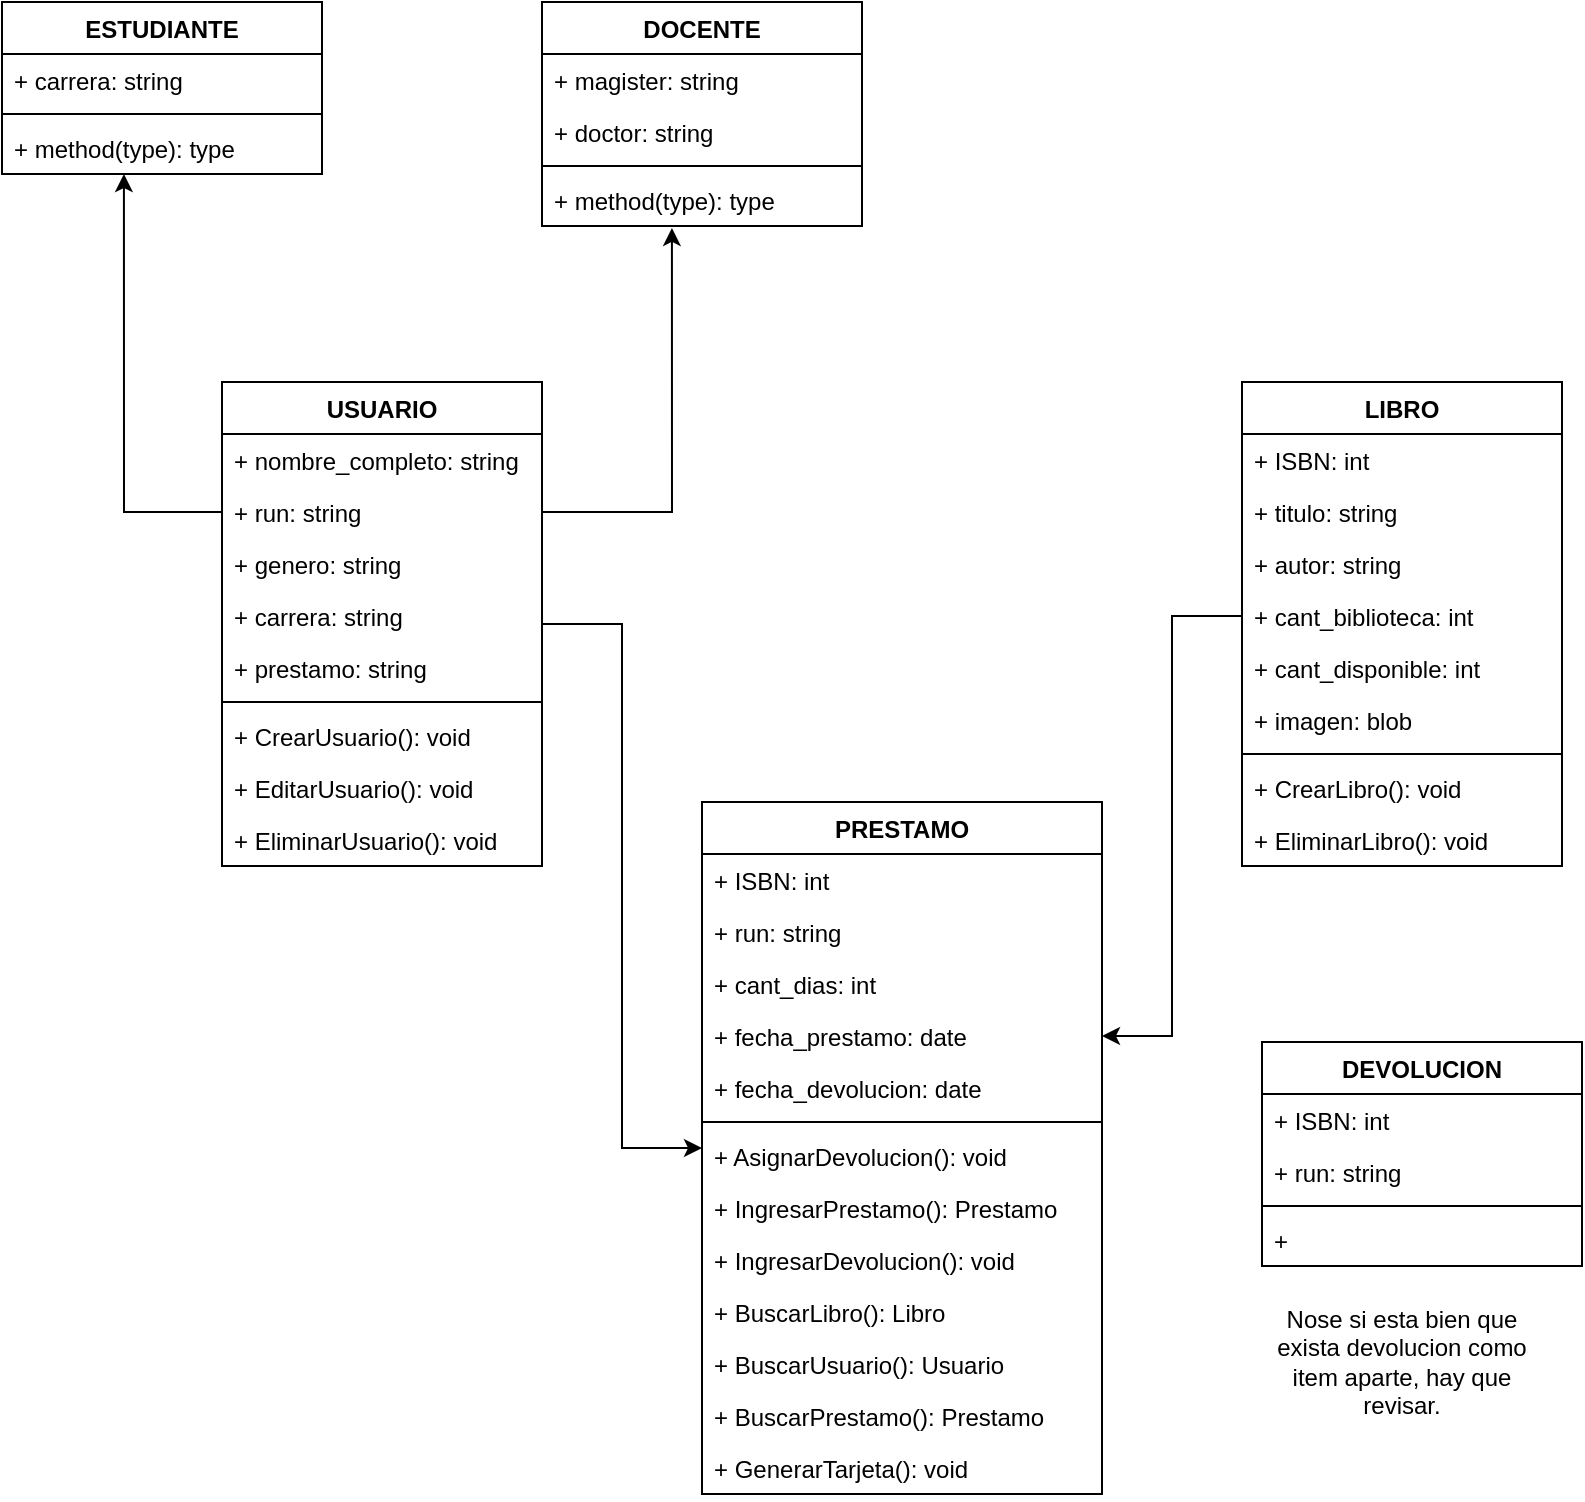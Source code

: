 <mxfile version="20.3.0" type="device" pages="3"><diagram id="mNgIBa38I0x3JVY9VRNn" name="Página-1"><mxGraphModel dx="1662" dy="865" grid="1" gridSize="10" guides="1" tooltips="1" connect="1" arrows="1" fold="1" page="1" pageScale="1" pageWidth="827" pageHeight="1169" math="0" shadow="0"><root><mxCell id="0"/><mxCell id="1" parent="0"/><mxCell id="Ks_kOupfCcNhYlyn3guV-5" value="DOCENTE" style="swimlane;fontStyle=1;align=center;verticalAlign=top;childLayout=stackLayout;horizontal=1;startSize=26;horizontalStack=0;resizeParent=1;resizeParentMax=0;resizeLast=0;collapsible=1;marginBottom=0;" parent="1" vertex="1"><mxGeometry x="280" y="40" width="160" height="112" as="geometry"/></mxCell><mxCell id="Ks_kOupfCcNhYlyn3guV-6" value="+ magister: string" style="text;strokeColor=none;fillColor=none;align=left;verticalAlign=top;spacingLeft=4;spacingRight=4;overflow=hidden;rotatable=0;points=[[0,0.5],[1,0.5]];portConstraint=eastwest;" parent="Ks_kOupfCcNhYlyn3guV-5" vertex="1"><mxGeometry y="26" width="160" height="26" as="geometry"/></mxCell><mxCell id="Ks_kOupfCcNhYlyn3guV-21" value="+ doctor: string" style="text;strokeColor=none;fillColor=none;align=left;verticalAlign=top;spacingLeft=4;spacingRight=4;overflow=hidden;rotatable=0;points=[[0,0.5],[1,0.5]];portConstraint=eastwest;" parent="Ks_kOupfCcNhYlyn3guV-5" vertex="1"><mxGeometry y="52" width="160" height="26" as="geometry"/></mxCell><mxCell id="Ks_kOupfCcNhYlyn3guV-7" value="" style="line;strokeWidth=1;fillColor=none;align=left;verticalAlign=middle;spacingTop=-1;spacingLeft=3;spacingRight=3;rotatable=0;labelPosition=right;points=[];portConstraint=eastwest;strokeColor=inherit;" parent="Ks_kOupfCcNhYlyn3guV-5" vertex="1"><mxGeometry y="78" width="160" height="8" as="geometry"/></mxCell><mxCell id="Ks_kOupfCcNhYlyn3guV-8" value="+ method(type): type" style="text;strokeColor=none;fillColor=none;align=left;verticalAlign=top;spacingLeft=4;spacingRight=4;overflow=hidden;rotatable=0;points=[[0,0.5],[1,0.5]];portConstraint=eastwest;" parent="Ks_kOupfCcNhYlyn3guV-5" vertex="1"><mxGeometry y="86" width="160" height="26" as="geometry"/></mxCell><mxCell id="Ks_kOupfCcNhYlyn3guV-9" value="ESTUDIANTE" style="swimlane;fontStyle=1;align=center;verticalAlign=top;childLayout=stackLayout;horizontal=1;startSize=26;horizontalStack=0;resizeParent=1;resizeParentMax=0;resizeLast=0;collapsible=1;marginBottom=0;" parent="1" vertex="1"><mxGeometry x="10" y="40" width="160" height="86" as="geometry"/></mxCell><mxCell id="Ks_kOupfCcNhYlyn3guV-39" value="+ carrera: string" style="text;strokeColor=none;fillColor=none;align=left;verticalAlign=top;spacingLeft=4;spacingRight=4;overflow=hidden;rotatable=0;points=[[0,0.5],[1,0.5]];portConstraint=eastwest;" parent="Ks_kOupfCcNhYlyn3guV-9" vertex="1"><mxGeometry y="26" width="160" height="26" as="geometry"/></mxCell><mxCell id="Ks_kOupfCcNhYlyn3guV-11" value="" style="line;strokeWidth=1;fillColor=none;align=left;verticalAlign=middle;spacingTop=-1;spacingLeft=3;spacingRight=3;rotatable=0;labelPosition=right;points=[];portConstraint=eastwest;strokeColor=inherit;" parent="Ks_kOupfCcNhYlyn3guV-9" vertex="1"><mxGeometry y="52" width="160" height="8" as="geometry"/></mxCell><mxCell id="Ks_kOupfCcNhYlyn3guV-12" value="+ method(type): type" style="text;strokeColor=none;fillColor=none;align=left;verticalAlign=top;spacingLeft=4;spacingRight=4;overflow=hidden;rotatable=0;points=[[0,0.5],[1,0.5]];portConstraint=eastwest;" parent="Ks_kOupfCcNhYlyn3guV-9" vertex="1"><mxGeometry y="60" width="160" height="26" as="geometry"/></mxCell><mxCell id="ywiuVshDL7w90yFbQGKG-34" value="" style="edgeStyle=orthogonalEdgeStyle;rounded=0;orthogonalLoop=1;jettySize=auto;html=1;" edge="1" parent="1" source="Ks_kOupfCcNhYlyn3guV-13" target="ywiuVshDL7w90yFbQGKG-24"><mxGeometry relative="1" as="geometry"/></mxCell><mxCell id="Ks_kOupfCcNhYlyn3guV-13" value="USUARIO" style="swimlane;fontStyle=1;align=center;verticalAlign=top;childLayout=stackLayout;horizontal=1;startSize=26;horizontalStack=0;resizeParent=1;resizeParentMax=0;resizeLast=0;collapsible=1;marginBottom=0;" parent="1" vertex="1"><mxGeometry x="120" y="230" width="160" height="242" as="geometry"/></mxCell><mxCell id="Ks_kOupfCcNhYlyn3guV-14" value="+ nombre_completo: string" style="text;strokeColor=none;fillColor=none;align=left;verticalAlign=top;spacingLeft=4;spacingRight=4;overflow=hidden;rotatable=0;points=[[0,0.5],[1,0.5]];portConstraint=eastwest;" parent="Ks_kOupfCcNhYlyn3guV-13" vertex="1"><mxGeometry y="26" width="160" height="26" as="geometry"/></mxCell><mxCell id="Ks_kOupfCcNhYlyn3guV-40" value="+ run: string" style="text;strokeColor=none;fillColor=none;align=left;verticalAlign=top;spacingLeft=4;spacingRight=4;overflow=hidden;rotatable=0;points=[[0,0.5],[1,0.5]];portConstraint=eastwest;" parent="Ks_kOupfCcNhYlyn3guV-13" vertex="1"><mxGeometry y="52" width="160" height="26" as="geometry"/></mxCell><mxCell id="Ks_kOupfCcNhYlyn3guV-41" value="+ genero: string" style="text;strokeColor=none;fillColor=none;align=left;verticalAlign=top;spacingLeft=4;spacingRight=4;overflow=hidden;rotatable=0;points=[[0,0.5],[1,0.5]];portConstraint=eastwest;" parent="Ks_kOupfCcNhYlyn3guV-13" vertex="1"><mxGeometry y="78" width="160" height="26" as="geometry"/></mxCell><mxCell id="ywiuVshDL7w90yFbQGKG-3" value="+ carrera: string" style="text;strokeColor=none;fillColor=none;align=left;verticalAlign=top;spacingLeft=4;spacingRight=4;overflow=hidden;rotatable=0;points=[[0,0.5],[1,0.5]];portConstraint=eastwest;" vertex="1" parent="Ks_kOupfCcNhYlyn3guV-13"><mxGeometry y="104" width="160" height="26" as="geometry"/></mxCell><mxCell id="ywiuVshDL7w90yFbQGKG-4" value="+ prestamo: string" style="text;strokeColor=none;fillColor=none;align=left;verticalAlign=top;spacingLeft=4;spacingRight=4;overflow=hidden;rotatable=0;points=[[0,0.5],[1,0.5]];portConstraint=eastwest;" vertex="1" parent="Ks_kOupfCcNhYlyn3guV-13"><mxGeometry y="130" width="160" height="26" as="geometry"/></mxCell><mxCell id="Ks_kOupfCcNhYlyn3guV-15" value="" style="line;strokeWidth=1;fillColor=none;align=left;verticalAlign=middle;spacingTop=-1;spacingLeft=3;spacingRight=3;rotatable=0;labelPosition=right;points=[];portConstraint=eastwest;strokeColor=inherit;" parent="Ks_kOupfCcNhYlyn3guV-13" vertex="1"><mxGeometry y="156" width="160" height="8" as="geometry"/></mxCell><mxCell id="Ks_kOupfCcNhYlyn3guV-16" value="+ CrearUsuario(): void" style="text;strokeColor=none;fillColor=none;align=left;verticalAlign=top;spacingLeft=4;spacingRight=4;overflow=hidden;rotatable=0;points=[[0,0.5],[1,0.5]];portConstraint=eastwest;" parent="Ks_kOupfCcNhYlyn3guV-13" vertex="1"><mxGeometry y="164" width="160" height="26" as="geometry"/></mxCell><mxCell id="ywiuVshDL7w90yFbQGKG-5" value="+ EditarUsuario(): void" style="text;strokeColor=none;fillColor=none;align=left;verticalAlign=top;spacingLeft=4;spacingRight=4;overflow=hidden;rotatable=0;points=[[0,0.5],[1,0.5]];portConstraint=eastwest;" vertex="1" parent="Ks_kOupfCcNhYlyn3guV-13"><mxGeometry y="190" width="160" height="26" as="geometry"/></mxCell><mxCell id="ywiuVshDL7w90yFbQGKG-6" value="+ EliminarUsuario(): void" style="text;strokeColor=none;fillColor=none;align=left;verticalAlign=top;spacingLeft=4;spacingRight=4;overflow=hidden;rotatable=0;points=[[0,0.5],[1,0.5]];portConstraint=eastwest;" vertex="1" parent="Ks_kOupfCcNhYlyn3guV-13"><mxGeometry y="216" width="160" height="26" as="geometry"/></mxCell><mxCell id="Ks_kOupfCcNhYlyn3guV-17" value="LIBRO" style="swimlane;fontStyle=1;align=center;verticalAlign=top;childLayout=stackLayout;horizontal=1;startSize=26;horizontalStack=0;resizeParent=1;resizeParentMax=0;resizeLast=0;collapsible=1;marginBottom=0;" parent="1" vertex="1"><mxGeometry x="630" y="230" width="160" height="242" as="geometry"/></mxCell><mxCell id="Ks_kOupfCcNhYlyn3guV-18" value="+ ISBN: int" style="text;strokeColor=none;fillColor=none;align=left;verticalAlign=top;spacingLeft=4;spacingRight=4;overflow=hidden;rotatable=0;points=[[0,0.5],[1,0.5]];portConstraint=eastwest;" parent="Ks_kOupfCcNhYlyn3guV-17" vertex="1"><mxGeometry y="26" width="160" height="26" as="geometry"/></mxCell><mxCell id="ywiuVshDL7w90yFbQGKG-7" value="+ titulo: string" style="text;strokeColor=none;fillColor=none;align=left;verticalAlign=top;spacingLeft=4;spacingRight=4;overflow=hidden;rotatable=0;points=[[0,0.5],[1,0.5]];portConstraint=eastwest;" vertex="1" parent="Ks_kOupfCcNhYlyn3guV-17"><mxGeometry y="52" width="160" height="26" as="geometry"/></mxCell><mxCell id="ywiuVshDL7w90yFbQGKG-8" value="+ autor: string" style="text;strokeColor=none;fillColor=none;align=left;verticalAlign=top;spacingLeft=4;spacingRight=4;overflow=hidden;rotatable=0;points=[[0,0.5],[1,0.5]];portConstraint=eastwest;" vertex="1" parent="Ks_kOupfCcNhYlyn3guV-17"><mxGeometry y="78" width="160" height="26" as="geometry"/></mxCell><mxCell id="ywiuVshDL7w90yFbQGKG-9" value="+ cant_biblioteca: int" style="text;strokeColor=none;fillColor=none;align=left;verticalAlign=top;spacingLeft=4;spacingRight=4;overflow=hidden;rotatable=0;points=[[0,0.5],[1,0.5]];portConstraint=eastwest;" vertex="1" parent="Ks_kOupfCcNhYlyn3guV-17"><mxGeometry y="104" width="160" height="26" as="geometry"/></mxCell><mxCell id="ywiuVshDL7w90yFbQGKG-10" value="+ cant_disponible: int" style="text;strokeColor=none;fillColor=none;align=left;verticalAlign=top;spacingLeft=4;spacingRight=4;overflow=hidden;rotatable=0;points=[[0,0.5],[1,0.5]];portConstraint=eastwest;" vertex="1" parent="Ks_kOupfCcNhYlyn3guV-17"><mxGeometry y="130" width="160" height="26" as="geometry"/></mxCell><mxCell id="ywiuVshDL7w90yFbQGKG-11" value="+ imagen: blob " style="text;strokeColor=none;fillColor=none;align=left;verticalAlign=top;spacingLeft=4;spacingRight=4;overflow=hidden;rotatable=0;points=[[0,0.5],[1,0.5]];portConstraint=eastwest;" vertex="1" parent="Ks_kOupfCcNhYlyn3guV-17"><mxGeometry y="156" width="160" height="26" as="geometry"/></mxCell><mxCell id="Ks_kOupfCcNhYlyn3guV-19" value="" style="line;strokeWidth=1;fillColor=none;align=left;verticalAlign=middle;spacingTop=-1;spacingLeft=3;spacingRight=3;rotatable=0;labelPosition=right;points=[];portConstraint=eastwest;strokeColor=inherit;" parent="Ks_kOupfCcNhYlyn3guV-17" vertex="1"><mxGeometry y="182" width="160" height="8" as="geometry"/></mxCell><mxCell id="Ks_kOupfCcNhYlyn3guV-20" value="+ CrearLibro(): void" style="text;strokeColor=none;fillColor=none;align=left;verticalAlign=top;spacingLeft=4;spacingRight=4;overflow=hidden;rotatable=0;points=[[0,0.5],[1,0.5]];portConstraint=eastwest;" parent="Ks_kOupfCcNhYlyn3guV-17" vertex="1"><mxGeometry y="190" width="160" height="26" as="geometry"/></mxCell><mxCell id="ywiuVshDL7w90yFbQGKG-12" value="+ EliminarLibro(): void" style="text;strokeColor=none;fillColor=none;align=left;verticalAlign=top;spacingLeft=4;spacingRight=4;overflow=hidden;rotatable=0;points=[[0,0.5],[1,0.5]];portConstraint=eastwest;" vertex="1" parent="Ks_kOupfCcNhYlyn3guV-17"><mxGeometry y="216" width="160" height="26" as="geometry"/></mxCell><mxCell id="ywiuVshDL7w90yFbQGKG-1" style="edgeStyle=orthogonalEdgeStyle;rounded=0;orthogonalLoop=1;jettySize=auto;html=1;entryX=0.381;entryY=1;entryDx=0;entryDy=0;entryPerimeter=0;" edge="1" parent="1" source="Ks_kOupfCcNhYlyn3guV-40" target="Ks_kOupfCcNhYlyn3guV-12"><mxGeometry relative="1" as="geometry"><mxPoint x="50" y="190" as="targetPoint"/></mxGeometry></mxCell><mxCell id="ywiuVshDL7w90yFbQGKG-2" style="edgeStyle=orthogonalEdgeStyle;rounded=0;orthogonalLoop=1;jettySize=auto;html=1;entryX=0.406;entryY=1.038;entryDx=0;entryDy=0;entryPerimeter=0;" edge="1" parent="1" source="Ks_kOupfCcNhYlyn3guV-40" target="Ks_kOupfCcNhYlyn3guV-8"><mxGeometry relative="1" as="geometry"/></mxCell><mxCell id="ywiuVshDL7w90yFbQGKG-24" value="PRESTAMO" style="swimlane;fontStyle=1;align=center;verticalAlign=top;childLayout=stackLayout;horizontal=1;startSize=26;horizontalStack=0;resizeParent=1;resizeParentMax=0;resizeLast=0;collapsible=1;marginBottom=0;" vertex="1" parent="1"><mxGeometry x="360" y="440" width="200" height="346" as="geometry"/></mxCell><mxCell id="ywiuVshDL7w90yFbQGKG-25" value="+ ISBN: int" style="text;strokeColor=none;fillColor=none;align=left;verticalAlign=top;spacingLeft=4;spacingRight=4;overflow=hidden;rotatable=0;points=[[0,0.5],[1,0.5]];portConstraint=eastwest;" vertex="1" parent="ywiuVshDL7w90yFbQGKG-24"><mxGeometry y="26" width="200" height="26" as="geometry"/></mxCell><mxCell id="ywiuVshDL7w90yFbQGKG-26" value="+ run: string" style="text;strokeColor=none;fillColor=none;align=left;verticalAlign=top;spacingLeft=4;spacingRight=4;overflow=hidden;rotatable=0;points=[[0,0.5],[1,0.5]];portConstraint=eastwest;" vertex="1" parent="ywiuVshDL7w90yFbQGKG-24"><mxGeometry y="52" width="200" height="26" as="geometry"/></mxCell><mxCell id="ywiuVshDL7w90yFbQGKG-39" value="+ cant_dias: int" style="text;strokeColor=none;fillColor=none;align=left;verticalAlign=top;spacingLeft=4;spacingRight=4;overflow=hidden;rotatable=0;points=[[0,0.5],[1,0.5]];portConstraint=eastwest;" vertex="1" parent="ywiuVshDL7w90yFbQGKG-24"><mxGeometry y="78" width="200" height="26" as="geometry"/></mxCell><mxCell id="ywiuVshDL7w90yFbQGKG-29" value="+ fecha_prestamo: date" style="text;strokeColor=none;fillColor=none;align=left;verticalAlign=top;spacingLeft=4;spacingRight=4;overflow=hidden;rotatable=0;points=[[0,0.5],[1,0.5]];portConstraint=eastwest;" vertex="1" parent="ywiuVshDL7w90yFbQGKG-24"><mxGeometry y="104" width="200" height="26" as="geometry"/></mxCell><mxCell id="ywiuVshDL7w90yFbQGKG-40" value="+ fecha_devolucion: date" style="text;strokeColor=none;fillColor=none;align=left;verticalAlign=top;spacingLeft=4;spacingRight=4;overflow=hidden;rotatable=0;points=[[0,0.5],[1,0.5]];portConstraint=eastwest;" vertex="1" parent="ywiuVshDL7w90yFbQGKG-24"><mxGeometry y="130" width="200" height="26" as="geometry"/></mxCell><mxCell id="ywiuVshDL7w90yFbQGKG-30" value="" style="line;strokeWidth=1;fillColor=none;align=left;verticalAlign=middle;spacingTop=-1;spacingLeft=3;spacingRight=3;rotatable=0;labelPosition=right;points=[];portConstraint=eastwest;strokeColor=inherit;" vertex="1" parent="ywiuVshDL7w90yFbQGKG-24"><mxGeometry y="156" width="200" height="8" as="geometry"/></mxCell><mxCell id="ywiuVshDL7w90yFbQGKG-33" value="+ AsignarDevolucion(): void" style="text;strokeColor=none;fillColor=none;align=left;verticalAlign=top;spacingLeft=4;spacingRight=4;overflow=hidden;rotatable=0;points=[[0,0.5],[1,0.5]];portConstraint=eastwest;" vertex="1" parent="ywiuVshDL7w90yFbQGKG-24"><mxGeometry y="164" width="200" height="26" as="geometry"/></mxCell><mxCell id="ywiuVshDL7w90yFbQGKG-42" value="+ IngresarPrestamo(): Prestamo" style="text;strokeColor=none;fillColor=none;align=left;verticalAlign=top;spacingLeft=4;spacingRight=4;overflow=hidden;rotatable=0;points=[[0,0.5],[1,0.5]];portConstraint=eastwest;" vertex="1" parent="ywiuVshDL7w90yFbQGKG-24"><mxGeometry y="190" width="200" height="26" as="geometry"/></mxCell><mxCell id="ywiuVshDL7w90yFbQGKG-44" value="+ IngresarDevolucion(): void" style="text;strokeColor=none;fillColor=none;align=left;verticalAlign=top;spacingLeft=4;spacingRight=4;overflow=hidden;rotatable=0;points=[[0,0.5],[1,0.5]];portConstraint=eastwest;" vertex="1" parent="ywiuVshDL7w90yFbQGKG-24"><mxGeometry y="216" width="200" height="26" as="geometry"/></mxCell><mxCell id="ywiuVshDL7w90yFbQGKG-45" value="+ BuscarLibro(): Libro" style="text;strokeColor=none;fillColor=none;align=left;verticalAlign=top;spacingLeft=4;spacingRight=4;overflow=hidden;rotatable=0;points=[[0,0.5],[1,0.5]];portConstraint=eastwest;" vertex="1" parent="ywiuVshDL7w90yFbQGKG-24"><mxGeometry y="242" width="200" height="26" as="geometry"/></mxCell><mxCell id="ywiuVshDL7w90yFbQGKG-46" value="+ BuscarUsuario(): Usuario" style="text;strokeColor=none;fillColor=none;align=left;verticalAlign=top;spacingLeft=4;spacingRight=4;overflow=hidden;rotatable=0;points=[[0,0.5],[1,0.5]];portConstraint=eastwest;" vertex="1" parent="ywiuVshDL7w90yFbQGKG-24"><mxGeometry y="268" width="200" height="26" as="geometry"/></mxCell><mxCell id="ywiuVshDL7w90yFbQGKG-47" value="+ BuscarPrestamo(): Prestamo" style="text;strokeColor=none;fillColor=none;align=left;verticalAlign=top;spacingLeft=4;spacingRight=4;overflow=hidden;rotatable=0;points=[[0,0.5],[1,0.5]];portConstraint=eastwest;" vertex="1" parent="ywiuVshDL7w90yFbQGKG-24"><mxGeometry y="294" width="200" height="26" as="geometry"/></mxCell><mxCell id="ywiuVshDL7w90yFbQGKG-41" value="+ GenerarTarjeta(): void" style="text;strokeColor=none;fillColor=none;align=left;verticalAlign=top;spacingLeft=4;spacingRight=4;overflow=hidden;rotatable=0;points=[[0,0.5],[1,0.5]];portConstraint=eastwest;" vertex="1" parent="ywiuVshDL7w90yFbQGKG-24"><mxGeometry y="320" width="200" height="26" as="geometry"/></mxCell><mxCell id="ywiuVshDL7w90yFbQGKG-43" style="edgeStyle=orthogonalEdgeStyle;rounded=0;orthogonalLoop=1;jettySize=auto;html=1;entryX=1;entryY=0.5;entryDx=0;entryDy=0;" edge="1" parent="1" source="ywiuVshDL7w90yFbQGKG-9" target="ywiuVshDL7w90yFbQGKG-29"><mxGeometry relative="1" as="geometry"/></mxCell><mxCell id="ywiuVshDL7w90yFbQGKG-48" value="DEVOLUCION" style="swimlane;fontStyle=1;align=center;verticalAlign=top;childLayout=stackLayout;horizontal=1;startSize=26;horizontalStack=0;resizeParent=1;resizeParentMax=0;resizeLast=0;collapsible=1;marginBottom=0;" vertex="1" parent="1"><mxGeometry x="640" y="560" width="160" height="112" as="geometry"/></mxCell><mxCell id="ywiuVshDL7w90yFbQGKG-49" value="+ ISBN: int" style="text;strokeColor=none;fillColor=none;align=left;verticalAlign=top;spacingLeft=4;spacingRight=4;overflow=hidden;rotatable=0;points=[[0,0.5],[1,0.5]];portConstraint=eastwest;" vertex="1" parent="ywiuVshDL7w90yFbQGKG-48"><mxGeometry y="26" width="160" height="26" as="geometry"/></mxCell><mxCell id="ywiuVshDL7w90yFbQGKG-50" value="+ run: string" style="text;strokeColor=none;fillColor=none;align=left;verticalAlign=top;spacingLeft=4;spacingRight=4;overflow=hidden;rotatable=0;points=[[0,0.5],[1,0.5]];portConstraint=eastwest;" vertex="1" parent="ywiuVshDL7w90yFbQGKG-48"><mxGeometry y="52" width="160" height="26" as="geometry"/></mxCell><mxCell id="ywiuVshDL7w90yFbQGKG-55" value="" style="line;strokeWidth=1;fillColor=none;align=left;verticalAlign=middle;spacingTop=-1;spacingLeft=3;spacingRight=3;rotatable=0;labelPosition=right;points=[];portConstraint=eastwest;strokeColor=inherit;" vertex="1" parent="ywiuVshDL7w90yFbQGKG-48"><mxGeometry y="78" width="160" height="8" as="geometry"/></mxCell><mxCell id="ywiuVshDL7w90yFbQGKG-57" value="+ " style="text;strokeColor=none;fillColor=none;align=left;verticalAlign=top;spacingLeft=4;spacingRight=4;overflow=hidden;rotatable=0;points=[[0,0.5],[1,0.5]];portConstraint=eastwest;" vertex="1" parent="ywiuVshDL7w90yFbQGKG-48"><mxGeometry y="86" width="160" height="26" as="geometry"/></mxCell><mxCell id="ywiuVshDL7w90yFbQGKG-62" value="Nose si esta bien que exista devolucion como item aparte, hay que revisar." style="text;html=1;strokeColor=none;fillColor=none;align=center;verticalAlign=middle;whiteSpace=wrap;rounded=0;" vertex="1" parent="1"><mxGeometry x="640" y="690" width="140" height="60" as="geometry"/></mxCell></root></mxGraphModel></diagram><diagram id="lPnefy8IGAxARfAvp4rN" name="Página-2"><mxGraphModel dx="1422" dy="754" grid="1" gridSize="10" guides="1" tooltips="1" connect="1" arrows="1" fold="1" page="1" pageScale="1" pageWidth="827" pageHeight="1169" math="0" shadow="0"><root><mxCell id="0"/><mxCell id="1" parent="0"/><mxCell id="mWKZ7ZZ4ZUN2fUDsAPJV-1" value="Figura" style="swimlane;fontStyle=1;align=center;verticalAlign=top;childLayout=stackLayout;horizontal=1;startSize=26;horizontalStack=0;resizeParent=1;resizeParentMax=0;resizeLast=0;collapsible=1;marginBottom=0;" parent="1" vertex="1"><mxGeometry x="360" y="80" width="160" height="86" as="geometry"/></mxCell><mxCell id="mWKZ7ZZ4ZUN2fUDsAPJV-3" value="" style="line;strokeWidth=1;fillColor=none;align=left;verticalAlign=middle;spacingTop=-1;spacingLeft=3;spacingRight=3;rotatable=0;labelPosition=right;points=[];portConstraint=eastwest;strokeColor=inherit;" parent="mWKZ7ZZ4ZUN2fUDsAPJV-1" vertex="1"><mxGeometry y="26" width="160" height="8" as="geometry"/></mxCell><mxCell id="mWKZ7ZZ4ZUN2fUDsAPJV-4" value="+ calcularArea(): double&#10;" style="text;strokeColor=none;fillColor=none;align=left;verticalAlign=top;spacingLeft=4;spacingRight=4;overflow=hidden;rotatable=0;points=[[0,0.5],[1,0.5]];portConstraint=eastwest;" parent="mWKZ7ZZ4ZUN2fUDsAPJV-1" vertex="1"><mxGeometry y="34" width="160" height="26" as="geometry"/></mxCell><mxCell id="mWKZ7ZZ4ZUN2fUDsAPJV-5" value="+ calcularPerímetro(): double&#10;" style="text;strokeColor=none;fillColor=none;align=left;verticalAlign=top;spacingLeft=4;spacingRight=4;overflow=hidden;rotatable=0;points=[[0,0.5],[1,0.5]];portConstraint=eastwest;" parent="mWKZ7ZZ4ZUN2fUDsAPJV-1" vertex="1"><mxGeometry y="60" width="160" height="26" as="geometry"/></mxCell><mxCell id="mWKZ7ZZ4ZUN2fUDsAPJV-6" value="Cuadrado" style="swimlane;fontStyle=1;align=center;verticalAlign=top;childLayout=stackLayout;horizontal=1;startSize=26;horizontalStack=0;resizeParent=1;resizeParentMax=0;resizeLast=0;collapsible=1;marginBottom=0;" parent="1" vertex="1"><mxGeometry x="40" y="240" width="160" height="138" as="geometry"/></mxCell><mxCell id="mWKZ7ZZ4ZUN2fUDsAPJV-7" value="- lado: double" style="text;strokeColor=none;fillColor=none;align=left;verticalAlign=top;spacingLeft=4;spacingRight=4;overflow=hidden;rotatable=0;points=[[0,0.5],[1,0.5]];portConstraint=eastwest;" parent="mWKZ7ZZ4ZUN2fUDsAPJV-6" vertex="1"><mxGeometry y="26" width="160" height="26" as="geometry"/></mxCell><mxCell id="mWKZ7ZZ4ZUN2fUDsAPJV-8" value="" style="line;strokeWidth=1;fillColor=none;align=left;verticalAlign=middle;spacingTop=-1;spacingLeft=3;spacingRight=3;rotatable=0;labelPosition=right;points=[];portConstraint=eastwest;strokeColor=inherit;" parent="mWKZ7ZZ4ZUN2fUDsAPJV-6" vertex="1"><mxGeometry y="52" width="160" height="8" as="geometry"/></mxCell><mxCell id="mWKZ7ZZ4ZUN2fUDsAPJV-12" value="+ calcularArea(): double&#10;" style="text;strokeColor=none;fillColor=none;align=left;verticalAlign=top;spacingLeft=4;spacingRight=4;overflow=hidden;rotatable=0;points=[[0,0.5],[1,0.5]];portConstraint=eastwest;" parent="mWKZ7ZZ4ZUN2fUDsAPJV-6" vertex="1"><mxGeometry y="60" width="160" height="26" as="geometry"/></mxCell><mxCell id="mWKZ7ZZ4ZUN2fUDsAPJV-13" value="+ calcularPerímetro(): double&#10;" style="text;strokeColor=none;fillColor=none;align=left;verticalAlign=top;spacingLeft=4;spacingRight=4;overflow=hidden;rotatable=0;points=[[0,0.5],[1,0.5]];portConstraint=eastwest;" parent="mWKZ7ZZ4ZUN2fUDsAPJV-6" vertex="1"><mxGeometry y="86" width="160" height="26" as="geometry"/></mxCell><mxCell id="mWKZ7ZZ4ZUN2fUDsAPJV-10" value="+ toString(): String" style="text;strokeColor=none;fillColor=none;align=left;verticalAlign=top;spacingLeft=4;spacingRight=4;overflow=hidden;rotatable=0;points=[[0,0.5],[1,0.5]];portConstraint=eastwest;" parent="mWKZ7ZZ4ZUN2fUDsAPJV-6" vertex="1"><mxGeometry y="112" width="160" height="26" as="geometry"/></mxCell><mxCell id="mWKZ7ZZ4ZUN2fUDsAPJV-18" value="Rectangulo" style="swimlane;fontStyle=1;align=center;verticalAlign=top;childLayout=stackLayout;horizontal=1;startSize=26;horizontalStack=0;resizeParent=1;resizeParentMax=0;resizeLast=0;collapsible=1;marginBottom=0;" parent="1" vertex="1"><mxGeometry x="240" y="240" width="160" height="164" as="geometry"/></mxCell><mxCell id="mWKZ7ZZ4ZUN2fUDsAPJV-19" value="- base: double" style="text;strokeColor=none;fillColor=none;align=left;verticalAlign=top;spacingLeft=4;spacingRight=4;overflow=hidden;rotatable=0;points=[[0,0.5],[1,0.5]];portConstraint=eastwest;" parent="mWKZ7ZZ4ZUN2fUDsAPJV-18" vertex="1"><mxGeometry y="26" width="160" height="26" as="geometry"/></mxCell><mxCell id="mWKZ7ZZ4ZUN2fUDsAPJV-24" value="- altura: double" style="text;strokeColor=none;fillColor=none;align=left;verticalAlign=top;spacingLeft=4;spacingRight=4;overflow=hidden;rotatable=0;points=[[0,0.5],[1,0.5]];portConstraint=eastwest;" parent="mWKZ7ZZ4ZUN2fUDsAPJV-18" vertex="1"><mxGeometry y="52" width="160" height="26" as="geometry"/></mxCell><mxCell id="mWKZ7ZZ4ZUN2fUDsAPJV-20" value="" style="line;strokeWidth=1;fillColor=none;align=left;verticalAlign=middle;spacingTop=-1;spacingLeft=3;spacingRight=3;rotatable=0;labelPosition=right;points=[];portConstraint=eastwest;strokeColor=inherit;" parent="mWKZ7ZZ4ZUN2fUDsAPJV-18" vertex="1"><mxGeometry y="78" width="160" height="8" as="geometry"/></mxCell><mxCell id="mWKZ7ZZ4ZUN2fUDsAPJV-21" value="+ calcularArea(): double&#10;" style="text;strokeColor=none;fillColor=none;align=left;verticalAlign=top;spacingLeft=4;spacingRight=4;overflow=hidden;rotatable=0;points=[[0,0.5],[1,0.5]];portConstraint=eastwest;" parent="mWKZ7ZZ4ZUN2fUDsAPJV-18" vertex="1"><mxGeometry y="86" width="160" height="26" as="geometry"/></mxCell><mxCell id="mWKZ7ZZ4ZUN2fUDsAPJV-22" value="+ calcularPerímetro(): double&#10;" style="text;strokeColor=none;fillColor=none;align=left;verticalAlign=top;spacingLeft=4;spacingRight=4;overflow=hidden;rotatable=0;points=[[0,0.5],[1,0.5]];portConstraint=eastwest;" parent="mWKZ7ZZ4ZUN2fUDsAPJV-18" vertex="1"><mxGeometry y="112" width="160" height="26" as="geometry"/></mxCell><mxCell id="mWKZ7ZZ4ZUN2fUDsAPJV-23" value="+ toString(): String" style="text;strokeColor=none;fillColor=none;align=left;verticalAlign=top;spacingLeft=4;spacingRight=4;overflow=hidden;rotatable=0;points=[[0,0.5],[1,0.5]];portConstraint=eastwest;" parent="mWKZ7ZZ4ZUN2fUDsAPJV-18" vertex="1"><mxGeometry y="138" width="160" height="26" as="geometry"/></mxCell><mxCell id="mWKZ7ZZ4ZUN2fUDsAPJV-25" value="Triangulo" style="swimlane;fontStyle=1;align=center;verticalAlign=top;childLayout=stackLayout;horizontal=1;startSize=26;horizontalStack=0;resizeParent=1;resizeParentMax=0;resizeLast=0;collapsible=1;marginBottom=0;" parent="1" vertex="1"><mxGeometry x="480" y="240" width="160" height="190" as="geometry"/></mxCell><mxCell id="mWKZ7ZZ4ZUN2fUDsAPJV-26" value="- ladoA: double" style="text;strokeColor=none;fillColor=none;align=left;verticalAlign=top;spacingLeft=4;spacingRight=4;overflow=hidden;rotatable=0;points=[[0,0.5],[1,0.5]];portConstraint=eastwest;" parent="mWKZ7ZZ4ZUN2fUDsAPJV-25" vertex="1"><mxGeometry y="26" width="160" height="26" as="geometry"/></mxCell><mxCell id="mWKZ7ZZ4ZUN2fUDsAPJV-27" value="- ladoB: double" style="text;strokeColor=none;fillColor=none;align=left;verticalAlign=top;spacingLeft=4;spacingRight=4;overflow=hidden;rotatable=0;points=[[0,0.5],[1,0.5]];portConstraint=eastwest;" parent="mWKZ7ZZ4ZUN2fUDsAPJV-25" vertex="1"><mxGeometry y="52" width="160" height="26" as="geometry"/></mxCell><mxCell id="mWKZ7ZZ4ZUN2fUDsAPJV-32" value="- ladoC: double" style="text;strokeColor=none;fillColor=none;align=left;verticalAlign=top;spacingLeft=4;spacingRight=4;overflow=hidden;rotatable=0;points=[[0,0.5],[1,0.5]];portConstraint=eastwest;" parent="mWKZ7ZZ4ZUN2fUDsAPJV-25" vertex="1"><mxGeometry y="78" width="160" height="26" as="geometry"/></mxCell><mxCell id="mWKZ7ZZ4ZUN2fUDsAPJV-28" value="" style="line;strokeWidth=1;fillColor=none;align=left;verticalAlign=middle;spacingTop=-1;spacingLeft=3;spacingRight=3;rotatable=0;labelPosition=right;points=[];portConstraint=eastwest;strokeColor=inherit;" parent="mWKZ7ZZ4ZUN2fUDsAPJV-25" vertex="1"><mxGeometry y="104" width="160" height="8" as="geometry"/></mxCell><mxCell id="mWKZ7ZZ4ZUN2fUDsAPJV-29" value="+ calcularArea(): double&#10;" style="text;strokeColor=none;fillColor=none;align=left;verticalAlign=top;spacingLeft=4;spacingRight=4;overflow=hidden;rotatable=0;points=[[0,0.5],[1,0.5]];portConstraint=eastwest;" parent="mWKZ7ZZ4ZUN2fUDsAPJV-25" vertex="1"><mxGeometry y="112" width="160" height="26" as="geometry"/></mxCell><mxCell id="mWKZ7ZZ4ZUN2fUDsAPJV-30" value="+ calcularPerímetro(): double&#10;" style="text;strokeColor=none;fillColor=none;align=left;verticalAlign=top;spacingLeft=4;spacingRight=4;overflow=hidden;rotatable=0;points=[[0,0.5],[1,0.5]];portConstraint=eastwest;" parent="mWKZ7ZZ4ZUN2fUDsAPJV-25" vertex="1"><mxGeometry y="138" width="160" height="26" as="geometry"/></mxCell><mxCell id="mWKZ7ZZ4ZUN2fUDsAPJV-31" value="+ toString(): String" style="text;strokeColor=none;fillColor=none;align=left;verticalAlign=top;spacingLeft=4;spacingRight=4;overflow=hidden;rotatable=0;points=[[0,0.5],[1,0.5]];portConstraint=eastwest;" parent="mWKZ7ZZ4ZUN2fUDsAPJV-25" vertex="1"><mxGeometry y="164" width="160" height="26" as="geometry"/></mxCell><mxCell id="mWKZ7ZZ4ZUN2fUDsAPJV-33" value="Circulo" style="swimlane;fontStyle=1;align=center;verticalAlign=top;childLayout=stackLayout;horizontal=1;startSize=26;horizontalStack=0;resizeParent=1;resizeParentMax=0;resizeLast=0;collapsible=1;marginBottom=0;" parent="1" vertex="1"><mxGeometry x="680" y="240" width="160" height="164" as="geometry"/></mxCell><mxCell id="mWKZ7ZZ4ZUN2fUDsAPJV-34" value="- radio: double" style="text;strokeColor=none;fillColor=none;align=left;verticalAlign=top;spacingLeft=4;spacingRight=4;overflow=hidden;rotatable=0;points=[[0,0.5],[1,0.5]];portConstraint=eastwest;" parent="mWKZ7ZZ4ZUN2fUDsAPJV-33" vertex="1"><mxGeometry y="26" width="160" height="26" as="geometry"/></mxCell><mxCell id="mWKZ7ZZ4ZUN2fUDsAPJV-35" value="" style="line;strokeWidth=1;fillColor=none;align=left;verticalAlign=middle;spacingTop=-1;spacingLeft=3;spacingRight=3;rotatable=0;labelPosition=right;points=[];portConstraint=eastwest;strokeColor=inherit;" parent="mWKZ7ZZ4ZUN2fUDsAPJV-33" vertex="1"><mxGeometry y="52" width="160" height="8" as="geometry"/></mxCell><mxCell id="mWKZ7ZZ4ZUN2fUDsAPJV-36" value="+ calcularArea(): double&#10;" style="text;strokeColor=none;fillColor=none;align=left;verticalAlign=top;spacingLeft=4;spacingRight=4;overflow=hidden;rotatable=0;points=[[0,0.5],[1,0.5]];portConstraint=eastwest;" parent="mWKZ7ZZ4ZUN2fUDsAPJV-33" vertex="1"><mxGeometry y="60" width="160" height="26" as="geometry"/></mxCell><mxCell id="mWKZ7ZZ4ZUN2fUDsAPJV-37" value="+ calcularPerímetro(): double&#10;" style="text;strokeColor=none;fillColor=none;align=left;verticalAlign=top;spacingLeft=4;spacingRight=4;overflow=hidden;rotatable=0;points=[[0,0.5],[1,0.5]];portConstraint=eastwest;" parent="mWKZ7ZZ4ZUN2fUDsAPJV-33" vertex="1"><mxGeometry y="86" width="160" height="26" as="geometry"/></mxCell><mxCell id="mWKZ7ZZ4ZUN2fUDsAPJV-39" value="+ calcularDiametro(): double&#10;" style="text;strokeColor=none;fillColor=none;align=left;verticalAlign=top;spacingLeft=4;spacingRight=4;overflow=hidden;rotatable=0;points=[[0,0.5],[1,0.5]];portConstraint=eastwest;" parent="mWKZ7ZZ4ZUN2fUDsAPJV-33" vertex="1"><mxGeometry y="112" width="160" height="26" as="geometry"/></mxCell><mxCell id="mWKZ7ZZ4ZUN2fUDsAPJV-38" value="+ toString(): String" style="text;strokeColor=none;fillColor=none;align=left;verticalAlign=top;spacingLeft=4;spacingRight=4;overflow=hidden;rotatable=0;points=[[0,0.5],[1,0.5]];portConstraint=eastwest;" parent="mWKZ7ZZ4ZUN2fUDsAPJV-33" vertex="1"><mxGeometry y="138" width="160" height="26" as="geometry"/></mxCell><mxCell id="mWKZ7ZZ4ZUN2fUDsAPJV-40" value="Extends" style="endArrow=block;endSize=16;endFill=0;html=1;rounded=0;exitX=0.5;exitY=0;exitDx=0;exitDy=0;entryX=0;entryY=0.5;entryDx=0;entryDy=0;" parent="1" source="mWKZ7ZZ4ZUN2fUDsAPJV-6" target="mWKZ7ZZ4ZUN2fUDsAPJV-4" edge="1"><mxGeometry width="160" relative="1" as="geometry"><mxPoint x="200" y="200" as="sourcePoint"/><mxPoint x="360" y="200" as="targetPoint"/><Array as="points"><mxPoint x="120" y="130"/></Array></mxGeometry></mxCell><mxCell id="mWKZ7ZZ4ZUN2fUDsAPJV-41" value="Extends" style="endArrow=block;endSize=16;endFill=0;html=1;rounded=0;exitX=0.5;exitY=0;exitDx=0;exitDy=0;" parent="1" source="mWKZ7ZZ4ZUN2fUDsAPJV-18" edge="1"><mxGeometry width="160" relative="1" as="geometry"><mxPoint x="310" y="210" as="sourcePoint"/><mxPoint x="400" y="170" as="targetPoint"/><Array as="points"><mxPoint x="320" y="200"/><mxPoint x="400" y="200"/></Array></mxGeometry></mxCell><mxCell id="mWKZ7ZZ4ZUN2fUDsAPJV-42" value="Extends" style="endArrow=block;endSize=16;endFill=0;html=1;rounded=0;exitX=0.5;exitY=0;exitDx=0;exitDy=0;entryX=1;entryY=0.5;entryDx=0;entryDy=0;" parent="1" source="mWKZ7ZZ4ZUN2fUDsAPJV-33" target="mWKZ7ZZ4ZUN2fUDsAPJV-4" edge="1"><mxGeometry width="160" relative="1" as="geometry"><mxPoint x="580" y="150" as="sourcePoint"/><mxPoint x="740" y="150" as="targetPoint"/><Array as="points"><mxPoint x="760" y="130"/></Array></mxGeometry></mxCell><mxCell id="mWKZ7ZZ4ZUN2fUDsAPJV-43" value="Extends" style="endArrow=block;endSize=16;endFill=0;html=1;rounded=0;exitX=0.5;exitY=0;exitDx=0;exitDy=0;" parent="1" source="mWKZ7ZZ4ZUN2fUDsAPJV-25" edge="1"><mxGeometry width="160" relative="1" as="geometry"><mxPoint x="520" y="200" as="sourcePoint"/><mxPoint x="480" y="170" as="targetPoint"/><Array as="points"><mxPoint x="560" y="200"/><mxPoint x="480" y="200"/></Array></mxGeometry></mxCell></root></mxGraphModel></diagram><diagram id="KY0oAbneBikopk9FXtJI" name="Página-3"><mxGraphModel dx="2249" dy="1923" grid="1" gridSize="10" guides="1" tooltips="1" connect="1" arrows="1" fold="1" page="1" pageScale="1" pageWidth="827" pageHeight="1169" math="0" shadow="0"><root><mxCell id="0"/><mxCell id="1" parent="0"/><mxCell id="IpWhMN64E7vK8J-bmfZZ-1" value="PRESTAMO" style="swimlane;fontStyle=1;align=center;verticalAlign=top;childLayout=stackLayout;horizontal=1;startSize=26;horizontalStack=0;resizeParent=1;resizeParentMax=0;resizeLast=0;collapsible=1;marginBottom=0;" parent="1" vertex="1"><mxGeometry x="40" y="320" width="640" height="214" as="geometry"/></mxCell><mxCell id="IpWhMN64E7vK8J-bmfZZ-3" value="" style="line;strokeWidth=1;fillColor=none;align=left;verticalAlign=middle;spacingTop=-1;spacingLeft=3;spacingRight=3;rotatable=0;labelPosition=right;points=[];portConstraint=eastwest;strokeColor=inherit;" parent="IpWhMN64E7vK8J-bmfZZ-1" vertex="1"><mxGeometry y="26" width="640" height="8" as="geometry"/></mxCell><mxCell id="IpWhMN64E7vK8J-bmfZZ-4" value="+ asignarDevolucion(): void" style="text;strokeColor=none;fillColor=none;align=left;verticalAlign=top;spacingLeft=4;spacingRight=4;overflow=hidden;rotatable=0;points=[[0,0.5],[1,0.5]];portConstraint=eastwest;" parent="IpWhMN64E7vK8J-bmfZZ-1" vertex="1"><mxGeometry y="34" width="640" height="30" as="geometry"/></mxCell><mxCell id="IpWhMN64E7vK8J-bmfZZ-6" value="+ ingresarPrestamo(int ISBN, String RUN, ArrayList&lt;Libro&gt; libros, ArrayList&lt;Usuario&gt; usuarios): Prestamo" style="text;strokeColor=none;fillColor=none;align=left;verticalAlign=top;spacingLeft=4;spacingRight=4;overflow=hidden;rotatable=0;points=[[0,0.5],[1,0.5]];portConstraint=eastwest;fontStyle=4" parent="IpWhMN64E7vK8J-bmfZZ-1" vertex="1"><mxGeometry y="64" width="640" height="30" as="geometry"/></mxCell><mxCell id="IpWhMN64E7vK8J-bmfZZ-7" value="+ ingresarDevolucion(int ISBN, String RUN, ArrayList&lt;Prestamo&gt; prestamos): void" style="text;strokeColor=none;fillColor=none;align=left;verticalAlign=top;spacingLeft=4;spacingRight=4;overflow=hidden;rotatable=0;points=[[0,0.5],[1,0.5]];portConstraint=eastwest;fontStyle=4" parent="IpWhMN64E7vK8J-bmfZZ-1" vertex="1"><mxGeometry y="94" width="640" height="30" as="geometry"/></mxCell><mxCell id="IpWhMN64E7vK8J-bmfZZ-8" value="+ buscarLibro(int ISBN, ArrayList&lt;Libro&gt; libros): Libro" style="text;strokeColor=none;fillColor=none;align=left;verticalAlign=top;spacingLeft=4;spacingRight=4;overflow=hidden;rotatable=0;points=[[0,0.5],[1,0.5]];portConstraint=eastwest;fontStyle=4" parent="IpWhMN64E7vK8J-bmfZZ-1" vertex="1"><mxGeometry y="124" width="640" height="30" as="geometry"/></mxCell><mxCell id="IpWhMN64E7vK8J-bmfZZ-9" value="+ buscarUsuario(String RUN, ArrayList&lt;Usuario&gt; usuarios): Usuario" style="text;strokeColor=none;fillColor=none;align=left;verticalAlign=top;spacingLeft=4;spacingRight=4;overflow=hidden;rotatable=0;points=[[0,0.5],[1,0.5]];portConstraint=eastwest;fontStyle=4" parent="IpWhMN64E7vK8J-bmfZZ-1" vertex="1"><mxGeometry y="154" width="640" height="30" as="geometry"/></mxCell><mxCell id="IpWhMN64E7vK8J-bmfZZ-11" value="+ buscarPrestamo(int ISBN, String RUN, ArrayList&lt;Prestamo&gt; prestamos): Prestamo" style="text;strokeColor=none;fillColor=none;align=left;verticalAlign=top;spacingLeft=4;spacingRight=4;overflow=hidden;rotatable=0;points=[[0,0.5],[1,0.5]];portConstraint=eastwest;fontStyle=4" parent="IpWhMN64E7vK8J-bmfZZ-1" vertex="1"><mxGeometry y="184" width="640" height="30" as="geometry"/></mxCell><mxCell id="IpWhMN64E7vK8J-bmfZZ-16" value="USUARIO&#10;" style="swimlane;fontStyle=1;align=center;verticalAlign=top;childLayout=stackLayout;horizontal=1;startSize=26;horizontalStack=0;resizeParent=1;resizeParentMax=0;resizeLast=0;collapsible=1;marginBottom=0;" parent="1" vertex="1"><mxGeometry x="-160" y="160" width="160" height="86" as="geometry"/></mxCell><mxCell id="IpWhMN64E7vK8J-bmfZZ-17" value="+ field: type" style="text;strokeColor=none;fillColor=none;align=left;verticalAlign=top;spacingLeft=4;spacingRight=4;overflow=hidden;rotatable=0;points=[[0,0.5],[1,0.5]];portConstraint=eastwest;" parent="IpWhMN64E7vK8J-bmfZZ-16" vertex="1"><mxGeometry y="26" width="160" height="26" as="geometry"/></mxCell><mxCell id="IpWhMN64E7vK8J-bmfZZ-18" value="" style="line;strokeWidth=1;fillColor=none;align=left;verticalAlign=middle;spacingTop=-1;spacingLeft=3;spacingRight=3;rotatable=0;labelPosition=right;points=[];portConstraint=eastwest;strokeColor=inherit;" parent="IpWhMN64E7vK8J-bmfZZ-16" vertex="1"><mxGeometry y="52" width="160" height="8" as="geometry"/></mxCell><mxCell id="IpWhMN64E7vK8J-bmfZZ-19" value="+ method(type): type" style="text;strokeColor=none;fillColor=none;align=left;verticalAlign=top;spacingLeft=4;spacingRight=4;overflow=hidden;rotatable=0;points=[[0,0.5],[1,0.5]];portConstraint=eastwest;" parent="IpWhMN64E7vK8J-bmfZZ-16" vertex="1"><mxGeometry y="60" width="160" height="26" as="geometry"/></mxCell><mxCell id="IpWhMN64E7vK8J-bmfZZ-20" value="DOCENTE" style="swimlane;fontStyle=1;align=center;verticalAlign=top;childLayout=stackLayout;horizontal=1;startSize=26;horizontalStack=0;resizeParent=1;resizeParentMax=0;resizeLast=0;collapsible=1;marginBottom=0;" parent="1" vertex="1"><mxGeometry x="-270" y="-20" width="160" height="82" as="geometry"/></mxCell><mxCell id="IpWhMN64E7vK8J-bmfZZ-21" value="+ field: type" style="text;strokeColor=none;fillColor=none;align=left;verticalAlign=top;spacingLeft=4;spacingRight=4;overflow=hidden;rotatable=0;points=[[0,0.5],[1,0.5]];portConstraint=eastwest;" parent="IpWhMN64E7vK8J-bmfZZ-20" vertex="1"><mxGeometry y="26" width="160" height="22" as="geometry"/></mxCell><mxCell id="IpWhMN64E7vK8J-bmfZZ-22" value="" style="line;strokeWidth=1;fillColor=none;align=left;verticalAlign=middle;spacingTop=-1;spacingLeft=3;spacingRight=3;rotatable=0;labelPosition=right;points=[];portConstraint=eastwest;strokeColor=inherit;" parent="IpWhMN64E7vK8J-bmfZZ-20" vertex="1"><mxGeometry y="48" width="160" height="8" as="geometry"/></mxCell><mxCell id="IpWhMN64E7vK8J-bmfZZ-23" value="+ method(type): type" style="text;strokeColor=none;fillColor=none;align=left;verticalAlign=top;spacingLeft=4;spacingRight=4;overflow=hidden;rotatable=0;points=[[0,0.5],[1,0.5]];portConstraint=eastwest;" parent="IpWhMN64E7vK8J-bmfZZ-20" vertex="1"><mxGeometry y="56" width="160" height="26" as="geometry"/></mxCell><mxCell id="IpWhMN64E7vK8J-bmfZZ-24" value="ESTUDIANTE" style="swimlane;fontStyle=1;align=center;verticalAlign=top;childLayout=stackLayout;horizontal=1;startSize=26;horizontalStack=0;resizeParent=1;resizeParentMax=0;resizeLast=0;collapsible=1;marginBottom=0;" parent="1" vertex="1"><mxGeometry x="-40" y="-20" width="160" height="86" as="geometry"/></mxCell><mxCell id="IpWhMN64E7vK8J-bmfZZ-25" value="+ field: type" style="text;strokeColor=none;fillColor=none;align=left;verticalAlign=top;spacingLeft=4;spacingRight=4;overflow=hidden;rotatable=0;points=[[0,0.5],[1,0.5]];portConstraint=eastwest;" parent="IpWhMN64E7vK8J-bmfZZ-24" vertex="1"><mxGeometry y="26" width="160" height="26" as="geometry"/></mxCell><mxCell id="IpWhMN64E7vK8J-bmfZZ-26" value="" style="line;strokeWidth=1;fillColor=none;align=left;verticalAlign=middle;spacingTop=-1;spacingLeft=3;spacingRight=3;rotatable=0;labelPosition=right;points=[];portConstraint=eastwest;strokeColor=inherit;" parent="IpWhMN64E7vK8J-bmfZZ-24" vertex="1"><mxGeometry y="52" width="160" height="8" as="geometry"/></mxCell><mxCell id="IpWhMN64E7vK8J-bmfZZ-27" value="+ method(type): type" style="text;strokeColor=none;fillColor=none;align=left;verticalAlign=top;spacingLeft=4;spacingRight=4;overflow=hidden;rotatable=0;points=[[0,0.5],[1,0.5]];portConstraint=eastwest;" parent="IpWhMN64E7vK8J-bmfZZ-24" vertex="1"><mxGeometry y="60" width="160" height="26" as="geometry"/></mxCell><mxCell id="IpWhMN64E7vK8J-bmfZZ-29" value="Extends" style="endArrow=block;endSize=16;endFill=0;html=1;rounded=0;exitX=0.431;exitY=0.962;exitDx=0;exitDy=0;exitPerimeter=0;entryX=0.5;entryY=0;entryDx=0;entryDy=0;" parent="1" source="IpWhMN64E7vK8J-bmfZZ-23" target="IpWhMN64E7vK8J-bmfZZ-16" edge="1"><mxGeometry width="160" relative="1" as="geometry"><mxPoint x="-170" y="310" as="sourcePoint"/><mxPoint x="-10" y="310" as="targetPoint"/><Array as="points"><mxPoint x="-200" y="120"/><mxPoint x="-80" y="120"/></Array></mxGeometry></mxCell><mxCell id="IpWhMN64E7vK8J-bmfZZ-30" value="Extends" style="endArrow=block;endSize=16;endFill=0;html=1;rounded=0;exitX=0.506;exitY=1.038;exitDx=0;exitDy=0;exitPerimeter=0;entryX=0.5;entryY=0;entryDx=0;entryDy=0;" parent="1" source="IpWhMN64E7vK8J-bmfZZ-27" target="IpWhMN64E7vK8J-bmfZZ-16" edge="1"><mxGeometry width="160" relative="1" as="geometry"><mxPoint x="70" y="130" as="sourcePoint"/><mxPoint x="230" y="130" as="targetPoint"/><Array as="points"><mxPoint x="40" y="120"/><mxPoint x="-80" y="120"/></Array></mxGeometry></mxCell><mxCell id="IpWhMN64E7vK8J-bmfZZ-31" value="" style="endArrow=diamondThin;endFill=0;endSize=24;html=1;rounded=0;entryX=0;entryY=0.5;entryDx=0;entryDy=0;" parent="1" source="IpWhMN64E7vK8J-bmfZZ-19" target="IpWhMN64E7vK8J-bmfZZ-7" edge="1"><mxGeometry width="160" relative="1" as="geometry"><mxPoint x="-170" y="426.5" as="sourcePoint"/><mxPoint x="-10" y="426.5" as="targetPoint"/><Array as="points"><mxPoint x="-80" y="430"/></Array></mxGeometry></mxCell><mxCell id="IpWhMN64E7vK8J-bmfZZ-32" value="1" style="edgeLabel;html=1;align=center;verticalAlign=middle;resizable=0;points=[];" parent="IpWhMN64E7vK8J-bmfZZ-31" vertex="1" connectable="0"><mxGeometry x="-0.875" y="-1" relative="1" as="geometry"><mxPoint as="offset"/></mxGeometry></mxCell><mxCell id="IpWhMN64E7vK8J-bmfZZ-33" value="0...*" style="edgeLabel;html=1;align=center;verticalAlign=middle;resizable=0;points=[];" parent="IpWhMN64E7vK8J-bmfZZ-31" vertex="1" connectable="0"><mxGeometry x="0.717" y="-2" relative="1" as="geometry"><mxPoint x="-7" y="9" as="offset"/></mxGeometry></mxCell><mxCell id="IpWhMN64E7vK8J-bmfZZ-34" value="DEVOLUCIÓN" style="swimlane;fontStyle=1;align=center;verticalAlign=top;childLayout=stackLayout;horizontal=1;startSize=26;horizontalStack=0;resizeParent=1;resizeParentMax=0;resizeLast=0;collapsible=1;marginBottom=0;" parent="1" vertex="1"><mxGeometry x="680" y="122" width="160" height="86" as="geometry"/></mxCell><mxCell id="IpWhMN64E7vK8J-bmfZZ-35" value="+ field: type" style="text;strokeColor=none;fillColor=none;align=left;verticalAlign=top;spacingLeft=4;spacingRight=4;overflow=hidden;rotatable=0;points=[[0,0.5],[1,0.5]];portConstraint=eastwest;" parent="IpWhMN64E7vK8J-bmfZZ-34" vertex="1"><mxGeometry y="26" width="160" height="26" as="geometry"/></mxCell><mxCell id="IpWhMN64E7vK8J-bmfZZ-36" value="" style="line;strokeWidth=1;fillColor=none;align=left;verticalAlign=middle;spacingTop=-1;spacingLeft=3;spacingRight=3;rotatable=0;labelPosition=right;points=[];portConstraint=eastwest;strokeColor=inherit;" parent="IpWhMN64E7vK8J-bmfZZ-34" vertex="1"><mxGeometry y="52" width="160" height="8" as="geometry"/></mxCell><mxCell id="IpWhMN64E7vK8J-bmfZZ-37" value="+ method(type): type" style="text;strokeColor=none;fillColor=none;align=left;verticalAlign=top;spacingLeft=4;spacingRight=4;overflow=hidden;rotatable=0;points=[[0,0.5],[1,0.5]];portConstraint=eastwest;" parent="IpWhMN64E7vK8J-bmfZZ-34" vertex="1"><mxGeometry y="60" width="160" height="26" as="geometry"/></mxCell><mxCell id="IpWhMN64E7vK8J-bmfZZ-39" value="" style="endArrow=diamondThin;endFill=1;endSize=24;html=1;rounded=0;entryX=1;entryY=0.5;entryDx=0;entryDy=0;exitX=0.5;exitY=1.077;exitDx=0;exitDy=0;exitPerimeter=0;" parent="1" source="IpWhMN64E7vK8J-bmfZZ-37" target="IpWhMN64E7vK8J-bmfZZ-7" edge="1"><mxGeometry width="160" relative="1" as="geometry"><mxPoint x="790" y="470" as="sourcePoint"/><mxPoint x="950" y="470" as="targetPoint"/><Array as="points"><mxPoint x="760" y="430"/></Array></mxGeometry></mxCell><mxCell id="IpWhMN64E7vK8J-bmfZZ-40" value="0 ...1" style="edgeLabel;html=1;align=center;verticalAlign=middle;resizable=0;points=[];" parent="IpWhMN64E7vK8J-bmfZZ-39" vertex="1" connectable="0"><mxGeometry x="-0.833" relative="1" as="geometry"><mxPoint as="offset"/></mxGeometry></mxCell><mxCell id="IpWhMN64E7vK8J-bmfZZ-41" value="1" style="edgeLabel;html=1;align=center;verticalAlign=middle;resizable=0;points=[];" parent="IpWhMN64E7vK8J-bmfZZ-39" vertex="1" connectable="0"><mxGeometry x="0.613" y="1" relative="1" as="geometry"><mxPoint as="offset"/></mxGeometry></mxCell></root></mxGraphModel></diagram></mxfile>